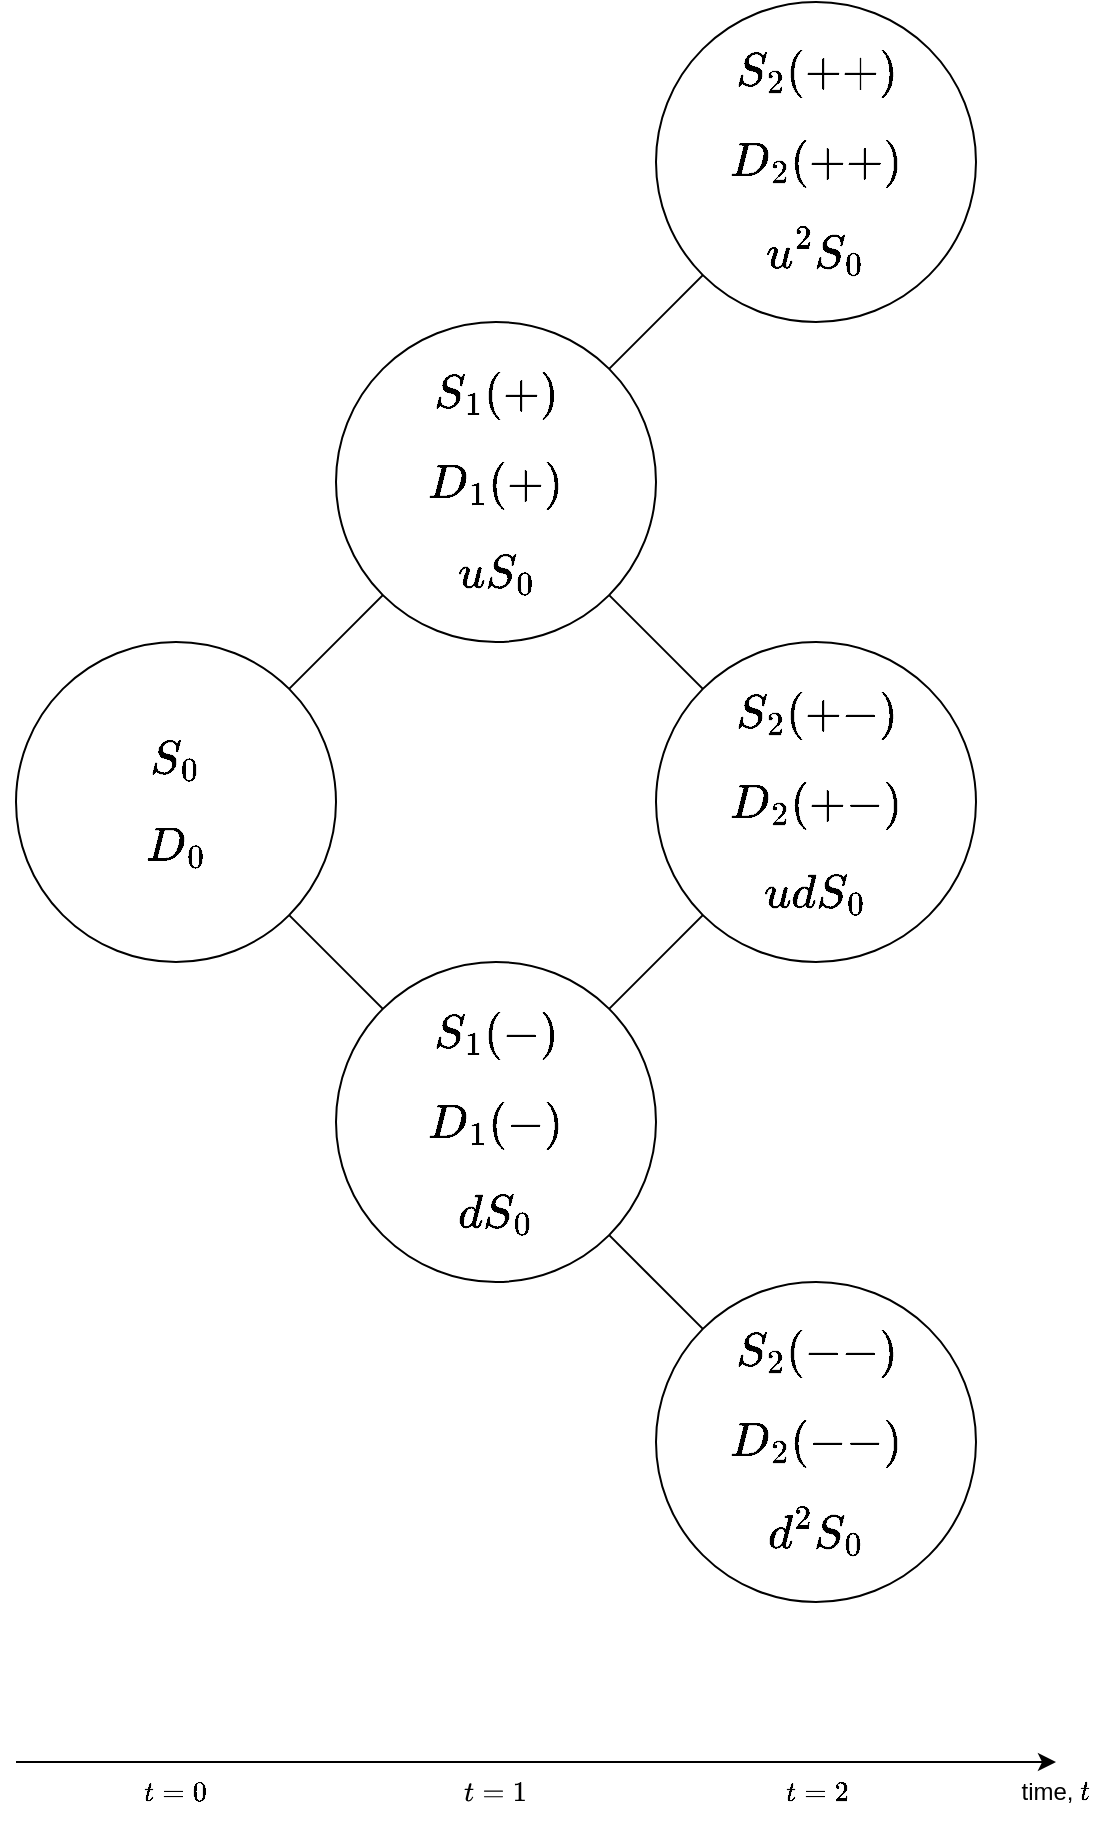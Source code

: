 <mxfile version="24.1.0" type="device">
  <diagram name="Page-1" id="NiVjttbs5BZ_rAKcHLfe">
    <mxGraphModel dx="2022" dy="1042" grid="1" gridSize="10" guides="1" tooltips="1" connect="1" arrows="1" fold="1" page="1" pageScale="1" pageWidth="827" pageHeight="1169" math="1" shadow="0">
      <root>
        <mxCell id="0" />
        <mxCell id="1" parent="0" />
        <mxCell id="9l3zHF-Q-634JyzbhvCw-1" value="&lt;font size=&quot;1&quot; style=&quot;&quot;&gt;&lt;b style=&quot;font-size: 20px;&quot;&gt;$$S_{0}$$&lt;/b&gt;&lt;/font&gt;&lt;div&gt;&lt;font size=&quot;1&quot; style=&quot;&quot;&gt;&lt;b style=&quot;font-size: 20px;&quot;&gt;$$D_{0}$$&lt;/b&gt;&lt;/font&gt;&lt;/div&gt;" style="ellipse;whiteSpace=wrap;html=1;aspect=fixed;" parent="1" vertex="1">
          <mxGeometry x="120" y="480" width="160" height="160" as="geometry" />
        </mxCell>
        <mxCell id="9l3zHF-Q-634JyzbhvCw-2" value="&lt;font size=&quot;1&quot; style=&quot;&quot;&gt;&lt;b style=&quot;font-size: 20px;&quot;&gt;$$S_{1}(-)$$&lt;/b&gt;&lt;/font&gt;&lt;b style=&quot;background-color: initial; font-size: 20px;&quot;&gt;$$D_{1}(-)$$&lt;/b&gt;&lt;b style=&quot;background-color: initial; font-size: 20px;&quot;&gt;$$dS_{0}$$&lt;/b&gt;" style="ellipse;whiteSpace=wrap;html=1;aspect=fixed;" parent="1" vertex="1">
          <mxGeometry x="280" y="640" width="160" height="160" as="geometry" />
        </mxCell>
        <mxCell id="9l3zHF-Q-634JyzbhvCw-3" value="&lt;font size=&quot;1&quot; style=&quot;&quot;&gt;&lt;b style=&quot;font-size: 20px;&quot;&gt;$$S_{1}(+)$$&lt;/b&gt;&lt;/font&gt;&lt;b style=&quot;background-color: initial; font-size: 20px;&quot;&gt;$$D_{1}(+)$$&lt;/b&gt;&lt;b style=&quot;background-color: initial; font-size: 20px;&quot;&gt;$$uS_{0}$$&lt;/b&gt;" style="ellipse;whiteSpace=wrap;html=1;aspect=fixed;" parent="1" vertex="1">
          <mxGeometry x="280" y="320" width="160" height="160" as="geometry" />
        </mxCell>
        <mxCell id="9l3zHF-Q-634JyzbhvCw-4" value="" style="endArrow=none;html=1;rounded=0;entryX=0;entryY=1;entryDx=0;entryDy=0;exitX=1;exitY=0;exitDx=0;exitDy=0;" parent="1" source="9l3zHF-Q-634JyzbhvCw-1" target="9l3zHF-Q-634JyzbhvCw-3" edge="1">
          <mxGeometry width="50" height="50" relative="1" as="geometry">
            <mxPoint x="150" y="470" as="sourcePoint" />
            <mxPoint x="360" y="590" as="targetPoint" />
          </mxGeometry>
        </mxCell>
        <mxCell id="9l3zHF-Q-634JyzbhvCw-5" value="" style="endArrow=none;html=1;rounded=0;exitX=1;exitY=1;exitDx=0;exitDy=0;entryX=0;entryY=0;entryDx=0;entryDy=0;" parent="1" source="9l3zHF-Q-634JyzbhvCw-1" target="9l3zHF-Q-634JyzbhvCw-2" edge="1">
          <mxGeometry width="50" height="50" relative="1" as="geometry">
            <mxPoint x="190" y="654" as="sourcePoint" />
            <mxPoint x="374" y="510" as="targetPoint" />
          </mxGeometry>
        </mxCell>
        <mxCell id="9l3zHF-Q-634JyzbhvCw-6" value="" style="endArrow=classic;html=1;rounded=0;endFill=1;entryX=0.5;entryY=0;entryDx=0;entryDy=0;" parent="1" target="9l3zHF-Q-634JyzbhvCw-11" edge="1">
          <mxGeometry width="50" height="50" relative="1" as="geometry">
            <mxPoint x="120" y="1040" as="sourcePoint" />
            <mxPoint x="640" y="1000" as="targetPoint" />
          </mxGeometry>
        </mxCell>
        <mxCell id="9l3zHF-Q-634JyzbhvCw-7" value="&lt;svg style=&quot;vertical-align: -0.186ex;&quot; xmlns:xlink=&quot;http://www.w3.org/1999/xlink&quot; viewBox=&quot;0 -666 2194.6 748&quot; role=&quot;img&quot; height=&quot;1.692ex&quot; width=&quot;4.965ex&quot; xmlns=&quot;http://www.w3.org/2000/svg&quot;&gt;&lt;defs&gt;&lt;path d=&quot;M26 385Q19 392 19 395Q19 399 22 411T27 425Q29 430 36 430T87 431H140L159 511Q162 522 166 540T173 566T179 586T187 603T197 615T211 624T229 626Q247 625 254 615T261 596Q261 589 252 549T232 470L222 433Q222 431 272 431H323Q330 424 330 420Q330 398 317 385H210L174 240Q135 80 135 68Q135 26 162 26Q197 26 230 60T283 144Q285 150 288 151T303 153H307Q322 153 322 145Q322 142 319 133Q314 117 301 95T267 48T216 6T155 -11Q125 -11 98 4T59 56Q57 64 57 83V101L92 241Q127 382 128 383Q128 385 77 385H26Z&quot; id=&quot;MJX-2-TEX-I-1D461&quot;&gt;&lt;/path&gt;&lt;path d=&quot;M56 347Q56 360 70 367H707Q722 359 722 347Q722 336 708 328L390 327H72Q56 332 56 347ZM56 153Q56 168 72 173H708Q722 163 722 153Q722 140 707 133H70Q56 140 56 153Z&quot; id=&quot;MJX-2-TEX-N-3D&quot;&gt;&lt;/path&gt;&lt;path d=&quot;M213 578L200 573Q186 568 160 563T102 556H83V602H102Q149 604 189 617T245 641T273 663Q275 666 285 666Q294 666 302 660V361L303 61Q310 54 315 52T339 48T401 46H427V0H416Q395 3 257 3Q121 3 100 0H88V46H114Q136 46 152 46T177 47T193 50T201 52T207 57T213 61V578Z&quot; id=&quot;MJX-2-TEX-N-31&quot;&gt;&lt;/path&gt;&lt;/defs&gt;&lt;g transform=&quot;scale(1,-1)&quot; stroke-width=&quot;0&quot; fill=&quot;currentColor&quot; stroke=&quot;currentColor&quot;&gt;&lt;g data-mml-node=&quot;math&quot;&gt;&lt;g data-mml-node=&quot;mi&quot;&gt;&lt;use xlink:href=&quot;#MJX-2-TEX-I-1D461&quot; data-c=&quot;1D461&quot;&gt;&lt;/use&gt;&lt;/g&gt;&lt;g transform=&quot;translate(638.8,0)&quot; data-mml-node=&quot;mo&quot;&gt;&lt;use xlink:href=&quot;#MJX-2-TEX-N-3D&quot; data-c=&quot;3D&quot;&gt;&lt;/use&gt;&lt;/g&gt;&lt;g transform=&quot;translate(1694.6,0)&quot; data-mml-node=&quot;mn&quot;&gt;&lt;use xlink:href=&quot;#MJX-2-TEX-N-31&quot; data-c=&quot;31&quot;&gt;&lt;/use&gt;&lt;/g&gt;&lt;/g&gt;&lt;/g&gt;&lt;/svg&gt;" style="text;html=1;align=center;verticalAlign=middle;whiteSpace=wrap;rounded=0;" parent="1" vertex="1">
          <mxGeometry x="330" y="1040" width="60" height="30" as="geometry" />
        </mxCell>
        <mxCell id="9l3zHF-Q-634JyzbhvCw-9" value="$$t=0$$" style="text;html=1;align=center;verticalAlign=middle;whiteSpace=wrap;rounded=0;" parent="1" vertex="1">
          <mxGeometry x="170" y="1040" width="60" height="30" as="geometry" />
        </mxCell>
        <mxCell id="9l3zHF-Q-634JyzbhvCw-11" value="time, \(t\)" style="text;html=1;align=center;verticalAlign=middle;whiteSpace=wrap;rounded=0;" parent="1" vertex="1">
          <mxGeometry x="610" y="1040" width="60" height="30" as="geometry" />
        </mxCell>
        <mxCell id="lW3J8gatiGAa4wnf2vKW-2" value="&lt;font size=&quot;1&quot; style=&quot;&quot;&gt;&lt;b style=&quot;font-size: 20px;&quot;&gt;$$S_{2}(++)$$&lt;/b&gt;&lt;/font&gt;&lt;b style=&quot;background-color: initial; font-size: 20px;&quot;&gt;$$D_{2}(++)$$&lt;/b&gt;&lt;b style=&quot;background-color: initial; font-size: 20px;&quot;&gt;$$u^{2}S_{0}$$&lt;/b&gt;" style="ellipse;whiteSpace=wrap;html=1;aspect=fixed;" parent="1" vertex="1">
          <mxGeometry x="440" y="160" width="160" height="160" as="geometry" />
        </mxCell>
        <mxCell id="lW3J8gatiGAa4wnf2vKW-3" value="&lt;font size=&quot;1&quot; style=&quot;&quot;&gt;&lt;b style=&quot;font-size: 20px;&quot;&gt;$$S_{2}(+-)$$&lt;/b&gt;&lt;/font&gt;&lt;b style=&quot;background-color: initial; font-size: 20px;&quot;&gt;$$D_{2}(+-)$$&lt;/b&gt;&lt;b style=&quot;background-color: initial; font-size: 20px;&quot;&gt;$$udS_{0}$$&lt;/b&gt;" style="ellipse;whiteSpace=wrap;html=1;aspect=fixed;" parent="1" vertex="1">
          <mxGeometry x="440" y="480" width="160" height="160" as="geometry" />
        </mxCell>
        <mxCell id="lW3J8gatiGAa4wnf2vKW-5" value="&lt;font size=&quot;1&quot; style=&quot;&quot;&gt;&lt;b style=&quot;font-size: 20px;&quot;&gt;$$S_{2}(--)$$&lt;/b&gt;&lt;/font&gt;&lt;b style=&quot;background-color: initial; font-size: 20px;&quot;&gt;$$D_{2}(--)$$&lt;/b&gt;&lt;b style=&quot;background-color: initial; font-size: 20px;&quot;&gt;$$d^{2}S_{0}$$&lt;/b&gt;" style="ellipse;whiteSpace=wrap;html=1;aspect=fixed;" parent="1" vertex="1">
          <mxGeometry x="440" y="800" width="160" height="160" as="geometry" />
        </mxCell>
        <mxCell id="lW3J8gatiGAa4wnf2vKW-7" value="$$t=2$$" style="text;html=1;align=center;verticalAlign=middle;resizable=0;points=[];autosize=1;strokeColor=none;fillColor=none;" parent="1" vertex="1">
          <mxGeometry x="485" y="1040" width="70" height="30" as="geometry" />
        </mxCell>
        <mxCell id="lW3J8gatiGAa4wnf2vKW-8" value="" style="endArrow=none;html=1;rounded=0;exitX=1;exitY=0;exitDx=0;exitDy=0;entryX=0;entryY=1;entryDx=0;entryDy=0;" parent="1" source="9l3zHF-Q-634JyzbhvCw-2" target="lW3J8gatiGAa4wnf2vKW-3" edge="1">
          <mxGeometry width="50" height="50" relative="1" as="geometry">
            <mxPoint x="390" y="720" as="sourcePoint" />
            <mxPoint x="520" y="680" as="targetPoint" />
          </mxGeometry>
        </mxCell>
        <mxCell id="lW3J8gatiGAa4wnf2vKW-9" value="" style="endArrow=none;html=1;rounded=0;exitX=1;exitY=1;exitDx=0;exitDy=0;entryX=0;entryY=0;entryDx=0;entryDy=0;" parent="1" source="9l3zHF-Q-634JyzbhvCw-3" target="lW3J8gatiGAa4wnf2vKW-3" edge="1">
          <mxGeometry width="50" height="50" relative="1" as="geometry">
            <mxPoint x="380" y="480" as="sourcePoint" />
            <mxPoint x="483" y="417" as="targetPoint" />
          </mxGeometry>
        </mxCell>
        <mxCell id="lW3J8gatiGAa4wnf2vKW-10" value="" style="endArrow=none;html=1;rounded=0;exitX=1;exitY=0;exitDx=0;exitDy=0;entryX=0;entryY=1;entryDx=0;entryDy=0;" parent="1" source="9l3zHF-Q-634JyzbhvCw-3" target="lW3J8gatiGAa4wnf2vKW-2" edge="1">
          <mxGeometry width="50" height="50" relative="1" as="geometry">
            <mxPoint x="470" y="343" as="sourcePoint" />
            <mxPoint x="573" y="280" as="targetPoint" />
          </mxGeometry>
        </mxCell>
        <mxCell id="lW3J8gatiGAa4wnf2vKW-11" value="" style="endArrow=none;html=1;rounded=0;exitX=1;exitY=1;exitDx=0;exitDy=0;entryX=0;entryY=0;entryDx=0;entryDy=0;" parent="1" source="9l3zHF-Q-634JyzbhvCw-2" target="lW3J8gatiGAa4wnf2vKW-5" edge="1">
          <mxGeometry width="50" height="50" relative="1" as="geometry">
            <mxPoint x="470" y="830" as="sourcePoint" />
            <mxPoint x="573" y="767" as="targetPoint" />
          </mxGeometry>
        </mxCell>
      </root>
    </mxGraphModel>
  </diagram>
</mxfile>
